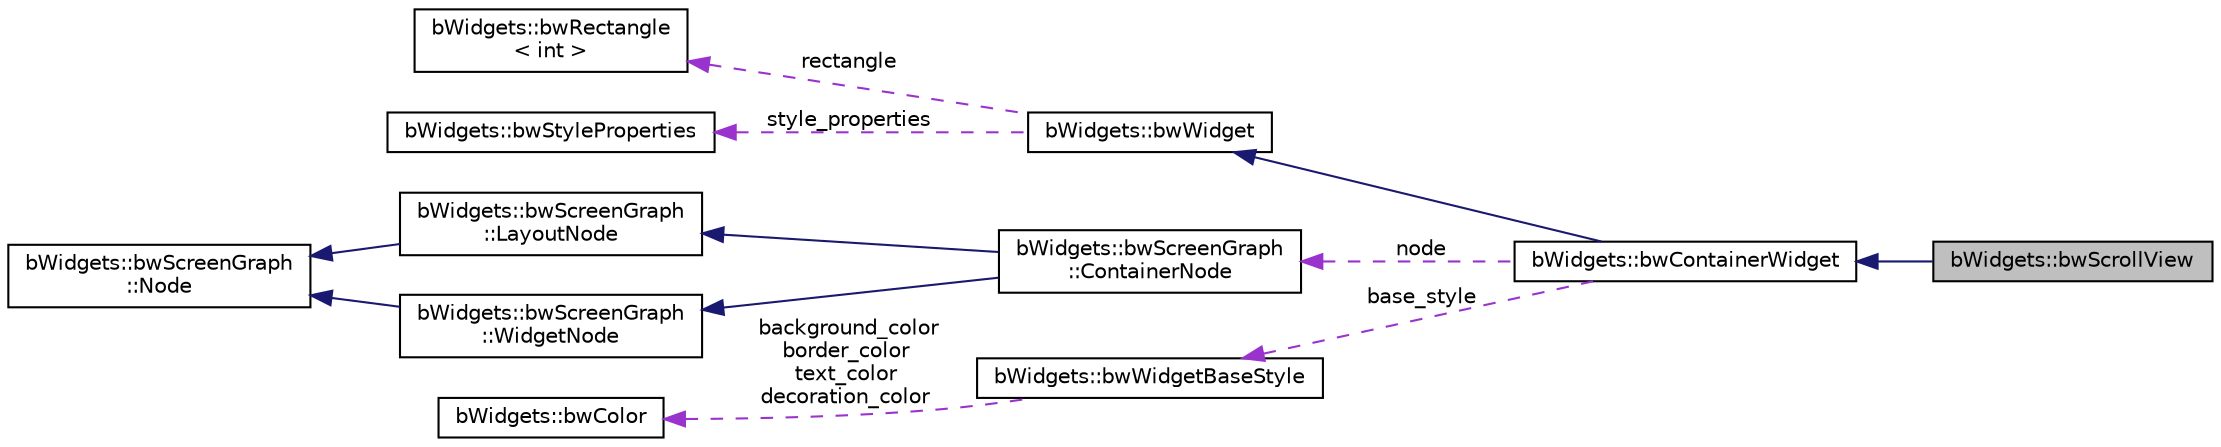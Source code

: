 digraph "bWidgets::bwScrollView"
{
 // LATEX_PDF_SIZE
  edge [fontname="Helvetica",fontsize="10",labelfontname="Helvetica",labelfontsize="10"];
  node [fontname="Helvetica",fontsize="10",shape=record];
  rankdir="LR";
  Node1 [label="bWidgets::bwScrollView",height=0.2,width=0.4,color="black", fillcolor="grey75", style="filled", fontcolor="black",tooltip=" "];
  Node2 -> Node1 [dir="back",color="midnightblue",fontsize="10",style="solid",fontname="Helvetica"];
  Node2 [label="bWidgets::bwContainerWidget",height=0.2,width=0.4,color="black", fillcolor="white", style="filled",URL="$classbWidgets_1_1bwContainerWidget.html",tooltip=" "];
  Node3 -> Node2 [dir="back",color="midnightblue",fontsize="10",style="solid",fontname="Helvetica"];
  Node3 [label="bWidgets::bwWidget",height=0.2,width=0.4,color="black", fillcolor="white", style="filled",URL="$classbWidgets_1_1bwWidget.html",tooltip="Abstract base class that all widgets derive from."];
  Node4 -> Node3 [dir="back",color="darkorchid3",fontsize="10",style="dashed",label=" rectangle" ,fontname="Helvetica"];
  Node4 [label="bWidgets::bwRectangle\l\< int \>",height=0.2,width=0.4,color="black", fillcolor="white", style="filled",URL="$classbWidgets_1_1bwRectangle.html",tooltip=" "];
  Node5 -> Node3 [dir="back",color="darkorchid3",fontsize="10",style="dashed",label=" style_properties" ,fontname="Helvetica"];
  Node5 [label="bWidgets::bwStyleProperties",height=0.2,width=0.4,color="black", fillcolor="white", style="filled",URL="$classbWidgets_1_1bwStyleProperties.html",tooltip="Manage a list of properties (bwStyleProperty instances)."];
  Node6 -> Node2 [dir="back",color="darkorchid3",fontsize="10",style="dashed",label=" node" ,fontname="Helvetica"];
  Node6 [label="bWidgets::bwScreenGraph\l::ContainerNode",height=0.2,width=0.4,color="black", fillcolor="white", style="filled",URL="$classbWidgets_1_1bwScreenGraph_1_1ContainerNode.html",tooltip="Node representing a widget with children."];
  Node7 -> Node6 [dir="back",color="midnightblue",fontsize="10",style="solid",fontname="Helvetica"];
  Node7 [label="bWidgets::bwScreenGraph\l::LayoutNode",height=0.2,width=0.4,color="black", fillcolor="white", style="filled",URL="$classbWidgets_1_1bwScreenGraph_1_1LayoutNode.html",tooltip="Node for aligning children to a specific layout."];
  Node8 -> Node7 [dir="back",color="midnightblue",fontsize="10",style="solid",fontname="Helvetica"];
  Node8 [label="bWidgets::bwScreenGraph\l::Node",height=0.2,width=0.4,color="black", fillcolor="white", style="filled",URL="$classbWidgets_1_1bwScreenGraph_1_1Node.html",tooltip="The base data-structure for a screen-graph node."];
  Node9 -> Node6 [dir="back",color="midnightblue",fontsize="10",style="solid",fontname="Helvetica"];
  Node9 [label="bWidgets::bwScreenGraph\l::WidgetNode",height=0.2,width=0.4,color="black", fillcolor="white", style="filled",URL="$classbWidgets_1_1bwScreenGraph_1_1WidgetNode.html",tooltip="Node representing a single widget with no children."];
  Node8 -> Node9 [dir="back",color="midnightblue",fontsize="10",style="solid",fontname="Helvetica"];
  Node10 -> Node2 [dir="back",color="darkorchid3",fontsize="10",style="dashed",label=" base_style" ,fontname="Helvetica"];
  Node10 [label="bWidgets::bwWidgetBaseStyle",height=0.2,width=0.4,color="black", fillcolor="white", style="filled",URL="$classbWidgets_1_1bwWidgetBaseStyle.html",tooltip="Properties for typical widgets with roundbox corners."];
  Node11 -> Node10 [dir="back",color="darkorchid3",fontsize="10",style="dashed",label=" background_color\nborder_color\ntext_color\ndecoration_color" ,fontname="Helvetica"];
  Node11 [label="bWidgets::bwColor",height=0.2,width=0.4,color="black", fillcolor="white", style="filled",URL="$classbWidgets_1_1bwColor.html",tooltip=" "];
}
